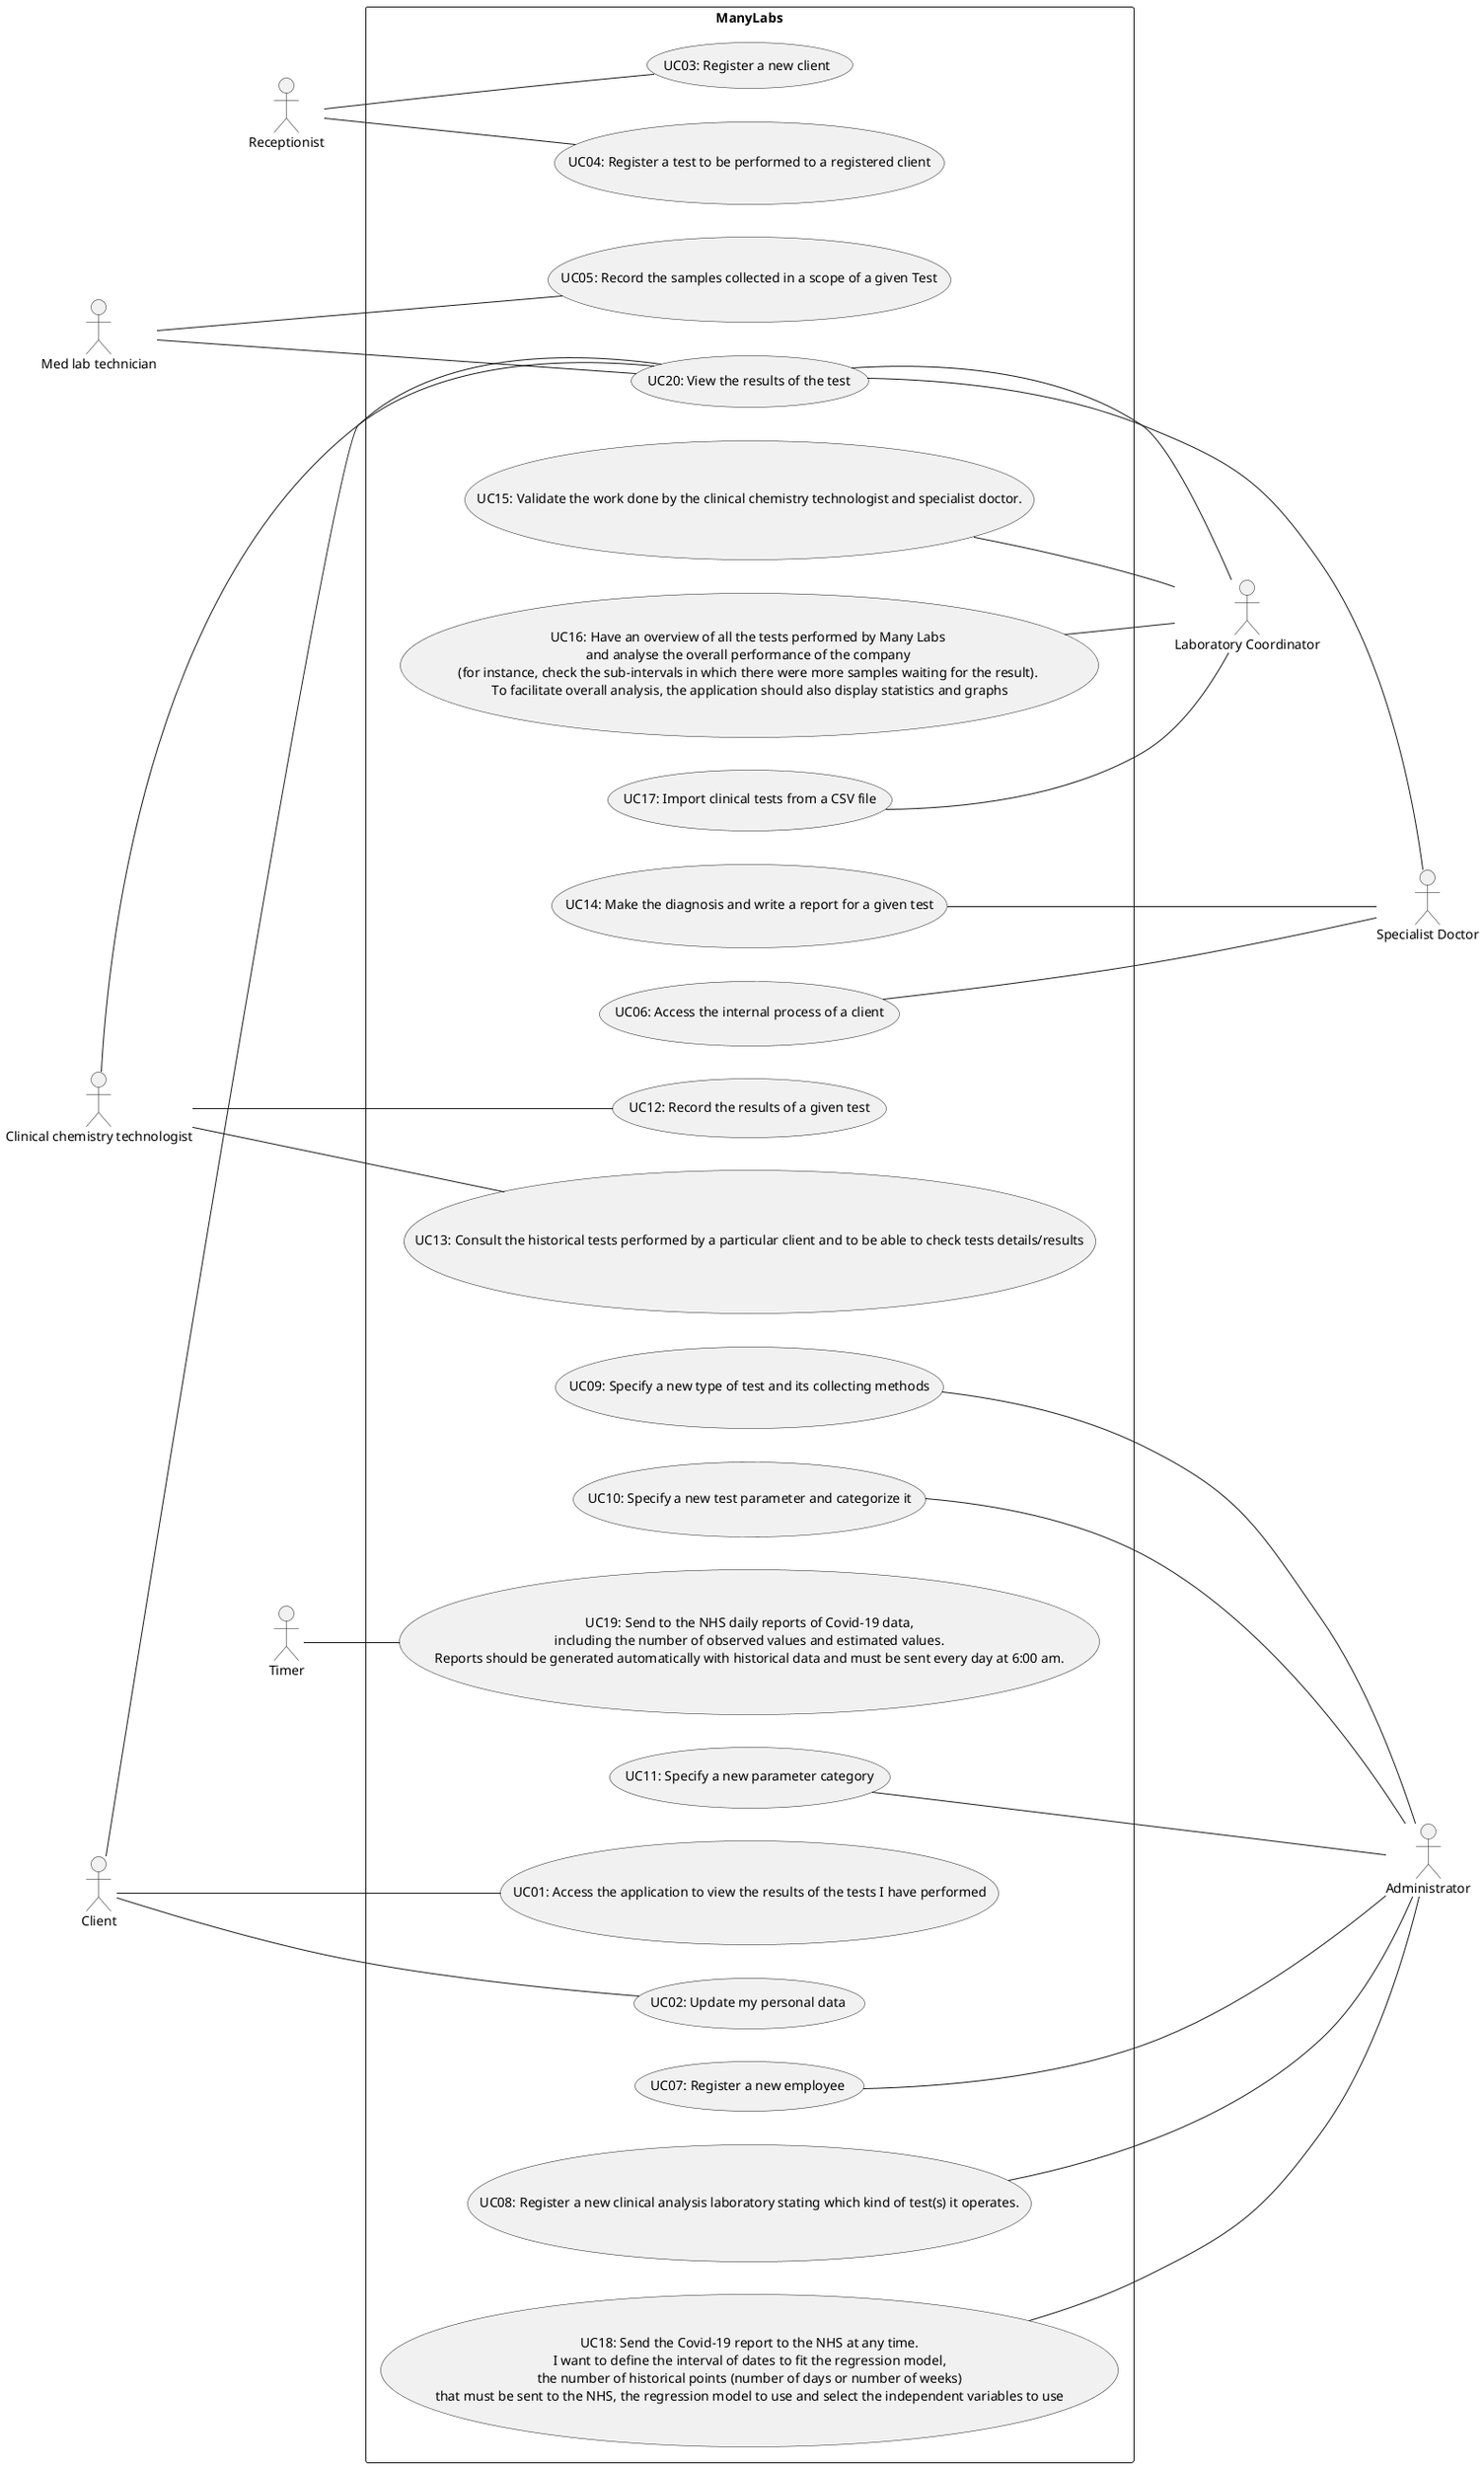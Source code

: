 @startuml
'https://plantuml.com/use-case-diagram
left to right direction
actor "Administrator" as Adm
actor "Receptionist" as Recp
actor "Med lab technician" as MedLab
actor "Clinical chemistry technologist" as ClinTec
actor "Specialist Doctor" as Doc
actor "Laboratory Coordinator" as LabCod
actor "Timer" as Timer
actor "Client" as Client


rectangle ManyLabs{

usecase "UC03: Register a new client" as UC03
usecase "UC20: View the results of the test" as UC20
usecase "UC04: Register a test to be performed to a registered client" as UC04
usecase "UC14: Make the diagnosis and write a report for a given test" as UC14
usecase "UC09: Specify a new type of test and its collecting methods" as UC09
usecase "UC10: Specify a new test parameter and categorize it" as UC10
usecase "UC11: Specify a new parameter category" as UC11
usecase "UC06: Access the internal process of a client" as UC06
usecase "UC02: Update my personal data" as UC02
usecase "UC05: Record the samples collected in a scope of a given Test" as UC05
usecase "UC19: Send to the NHS daily reports of Covid-19 data,\nincluding the number of observed values and estimated values.\nReports should be generated automatically with historical data and must be sent every day at 6:00 am." as UC19
usecase "UC07: Register a new employee" as UC07
usecase "UC08: Register a new clinical analysis laboratory stating which kind of test(s) it operates." as UC08
usecase "UC12: Record the results of a given test" as UC12
usecase "UC15: Validate the work done by the clinical chemistry technologist and specialist doctor." as UC15
usecase "UC01: Access the application to view the results of the tests I have performed" as UC01
usecase "UC13: Consult the historical tests performed by a particular client and to be able to check tests details/results" as UC13
usecase "UC16: Have an overview of all the tests performed by Many Labs \nand analyse the overall performance of the company \n(for instance, check the sub-intervals in which there were more samples waiting for the result). \nTo facilitate overall analysis, the application should also display statistics and graphs" as UC16
usecase "UC17: Import clinical tests from a CSV file" as UC17
usecase "UC18: Send the Covid-19 report to the NHS at any time.\nI want to define the interval of dates to fit the regression model,\nthe number of historical points (number of days or number of weeks)\nthat must be sent to the NHS, the regression model to use and select the independent variables to use" as UC18
}

Recp -- UC03
Recp -- UC04
Client --- UC20
Client -- UC01
Client -- UC02
UC14 -- Doc
MedLab --- UC20
ClinTec -- UC12
ClinTec --- UC20
ClinTec -- UC13
UC07 --- Adm
UC08 --- Adm
UC09 --- Adm
UC11 --- Adm
UC10 --- Adm
UC18 -- Adm
UC05 --- MedLab
UC06 --- Doc
UC20 --- Doc
UC20 -- LabCod
UC15 -- LabCod
UC16 -- LabCod
UC17 -- LabCod


Timer -- UC19







@enduml